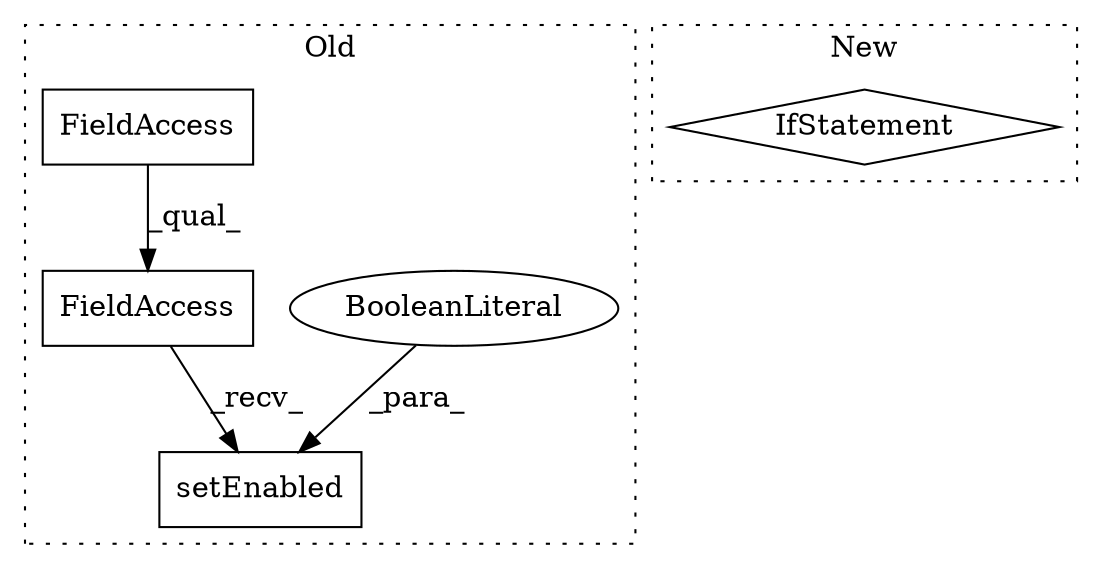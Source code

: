 digraph G {
subgraph cluster0 {
1 [label="setEnabled" a="32" s="5269,5285" l="11,1" shape="box"];
3 [label="FieldAccess" a="22" s="5246" l="22" shape="box"];
4 [label="BooleanLiteral" a="9" s="5280" l="5" shape="ellipse"];
5 [label="FieldAccess" a="22" s="5246" l="12" shape="box"];
label = "Old";
style="dotted";
}
subgraph cluster1 {
2 [label="IfStatement" a="25" s="5057,5101" l="4,2" shape="diamond"];
label = "New";
style="dotted";
}
3 -> 1 [label="_recv_"];
4 -> 1 [label="_para_"];
5 -> 3 [label="_qual_"];
}